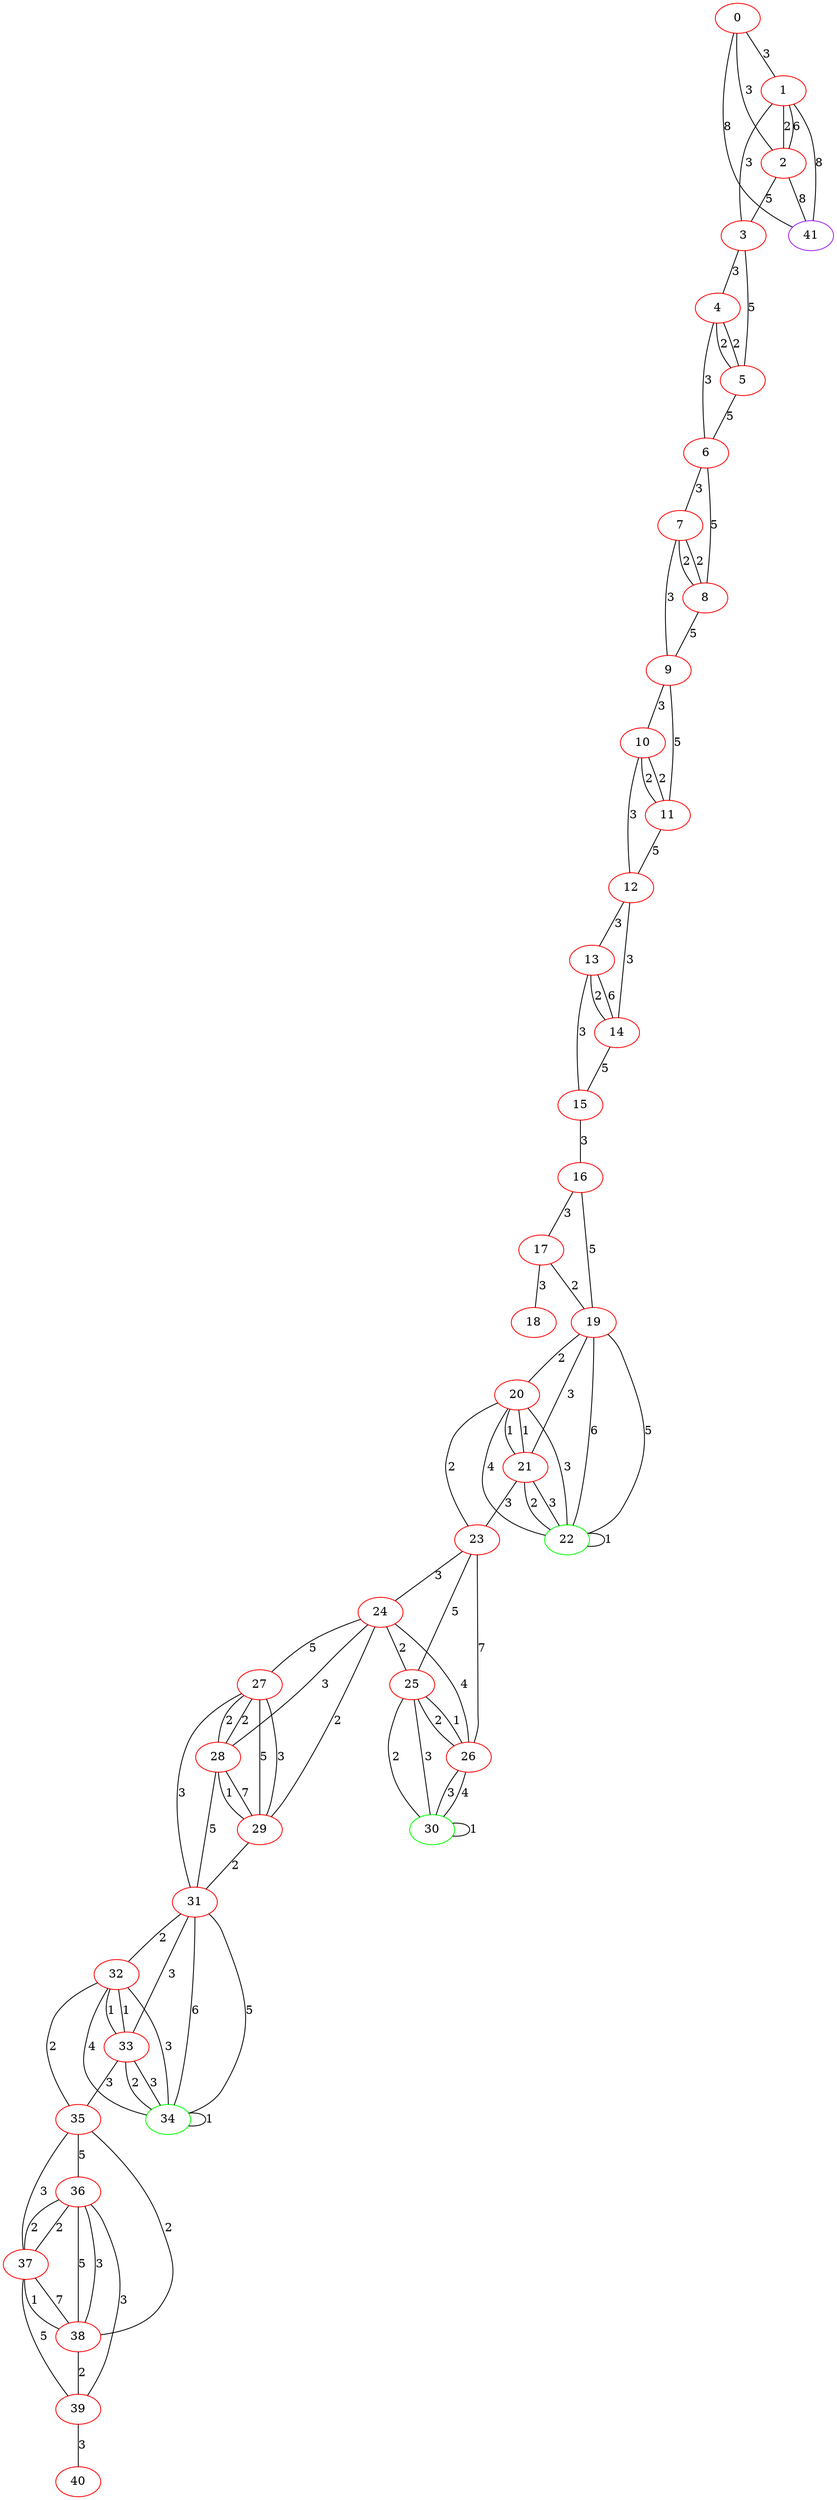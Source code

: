 graph "" {
0 [color=red, weight=1];
1 [color=red, weight=1];
2 [color=red, weight=1];
3 [color=red, weight=1];
4 [color=red, weight=1];
5 [color=red, weight=1];
6 [color=red, weight=1];
7 [color=red, weight=1];
8 [color=red, weight=1];
9 [color=red, weight=1];
10 [color=red, weight=1];
11 [color=red, weight=1];
12 [color=red, weight=1];
13 [color=red, weight=1];
14 [color=red, weight=1];
15 [color=red, weight=1];
16 [color=red, weight=1];
17 [color=red, weight=1];
18 [color=red, weight=1];
19 [color=red, weight=1];
20 [color=red, weight=1];
21 [color=red, weight=1];
22 [color=green, weight=2];
23 [color=red, weight=1];
24 [color=red, weight=1];
25 [color=red, weight=1];
26 [color=red, weight=1];
27 [color=red, weight=1];
28 [color=red, weight=1];
29 [color=red, weight=1];
30 [color=green, weight=2];
31 [color=red, weight=1];
32 [color=red, weight=1];
33 [color=red, weight=1];
34 [color=green, weight=2];
35 [color=red, weight=1];
36 [color=red, weight=1];
37 [color=red, weight=1];
38 [color=red, weight=1];
39 [color=red, weight=1];
40 [color=red, weight=1];
41 [color=purple, weight=4];
0 -- 1  [key=0, label=3];
0 -- 2  [key=0, label=3];
0 -- 41  [key=0, label=8];
1 -- 41  [key=0, label=8];
1 -- 2  [key=0, label=2];
1 -- 2  [key=1, label=6];
1 -- 3  [key=0, label=3];
2 -- 3  [key=0, label=5];
2 -- 41  [key=0, label=8];
3 -- 4  [key=0, label=3];
3 -- 5  [key=0, label=5];
4 -- 5  [key=0, label=2];
4 -- 5  [key=1, label=2];
4 -- 6  [key=0, label=3];
5 -- 6  [key=0, label=5];
6 -- 8  [key=0, label=5];
6 -- 7  [key=0, label=3];
7 -- 8  [key=0, label=2];
7 -- 8  [key=1, label=2];
7 -- 9  [key=0, label=3];
8 -- 9  [key=0, label=5];
9 -- 10  [key=0, label=3];
9 -- 11  [key=0, label=5];
10 -- 11  [key=0, label=2];
10 -- 11  [key=1, label=2];
10 -- 12  [key=0, label=3];
11 -- 12  [key=0, label=5];
12 -- 13  [key=0, label=3];
12 -- 14  [key=0, label=3];
13 -- 14  [key=0, label=6];
13 -- 14  [key=1, label=2];
13 -- 15  [key=0, label=3];
14 -- 15  [key=0, label=5];
15 -- 16  [key=0, label=3];
16 -- 17  [key=0, label=3];
16 -- 19  [key=0, label=5];
17 -- 18  [key=0, label=3];
17 -- 19  [key=0, label=2];
19 -- 20  [key=0, label=2];
19 -- 21  [key=0, label=3];
19 -- 22  [key=0, label=5];
19 -- 22  [key=1, label=6];
20 -- 21  [key=0, label=1];
20 -- 21  [key=1, label=1];
20 -- 22  [key=0, label=3];
20 -- 22  [key=1, label=4];
20 -- 23  [key=0, label=2];
21 -- 22  [key=0, label=2];
21 -- 22  [key=1, label=3];
21 -- 23  [key=0, label=3];
22 -- 22  [key=0, label=1];
23 -- 24  [key=0, label=3];
23 -- 25  [key=0, label=5];
23 -- 26  [key=0, label=7];
24 -- 25  [key=0, label=2];
24 -- 26  [key=0, label=4];
24 -- 27  [key=0, label=5];
24 -- 28  [key=0, label=3];
24 -- 29  [key=0, label=2];
25 -- 26  [key=0, label=1];
25 -- 26  [key=1, label=2];
25 -- 30  [key=0, label=2];
25 -- 30  [key=1, label=3];
26 -- 30  [key=0, label=3];
26 -- 30  [key=1, label=4];
27 -- 28  [key=0, label=2];
27 -- 28  [key=1, label=2];
27 -- 29  [key=0, label=5];
27 -- 29  [key=1, label=3];
27 -- 31  [key=0, label=3];
28 -- 29  [key=0, label=7];
28 -- 29  [key=1, label=1];
28 -- 31  [key=0, label=5];
29 -- 31  [key=0, label=2];
30 -- 30  [key=0, label=1];
31 -- 32  [key=0, label=2];
31 -- 33  [key=0, label=3];
31 -- 34  [key=0, label=5];
31 -- 34  [key=1, label=6];
32 -- 33  [key=0, label=1];
32 -- 33  [key=1, label=1];
32 -- 34  [key=0, label=3];
32 -- 34  [key=1, label=4];
32 -- 35  [key=0, label=2];
33 -- 34  [key=0, label=2];
33 -- 34  [key=1, label=3];
33 -- 35  [key=0, label=3];
34 -- 34  [key=0, label=1];
35 -- 36  [key=0, label=5];
35 -- 37  [key=0, label=3];
35 -- 38  [key=0, label=2];
36 -- 37  [key=0, label=2];
36 -- 37  [key=1, label=2];
36 -- 38  [key=0, label=3];
36 -- 38  [key=1, label=5];
36 -- 39  [key=0, label=3];
37 -- 38  [key=0, label=1];
37 -- 38  [key=1, label=7];
37 -- 39  [key=0, label=5];
38 -- 39  [key=0, label=2];
39 -- 40  [key=0, label=3];
}
